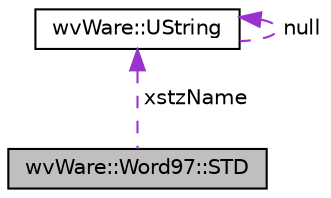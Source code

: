 digraph "wvWare::Word97::STD"
{
  edge [fontname="Helvetica",fontsize="10",labelfontname="Helvetica",labelfontsize="10"];
  node [fontname="Helvetica",fontsize="10",shape=record];
  Node1 [label="wvWare::Word97::STD",height=0.2,width=0.4,color="black", fillcolor="grey75", style="filled", fontcolor="black"];
  Node2 -> Node1 [dir="back",color="darkorchid3",fontsize="10",style="dashed",label=" xstzName" ,fontname="Helvetica"];
  Node2 [label="wvWare::UString",height=0.2,width=0.4,color="black", fillcolor="white", style="filled",URL="$classwv_ware_1_1_u_string.html",tooltip="Unicode string class "];
  Node2 -> Node2 [dir="back",color="darkorchid3",fontsize="10",style="dashed",label=" null" ,fontname="Helvetica"];
}
